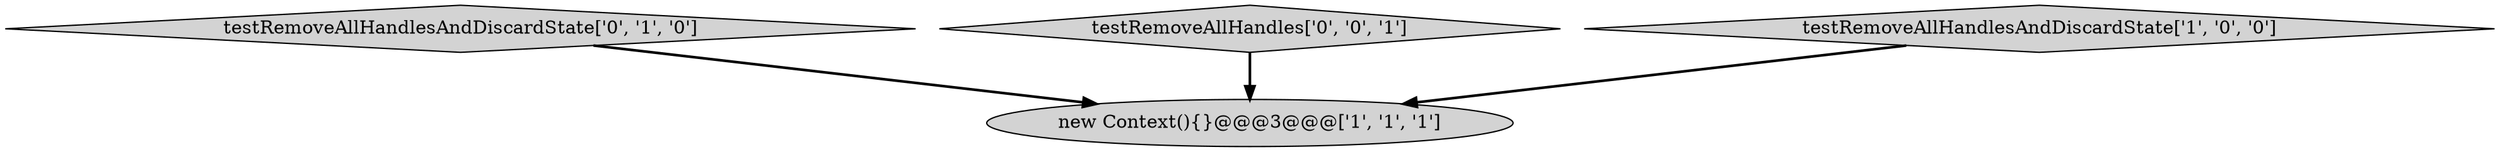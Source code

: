 digraph {
2 [style = filled, label = "testRemoveAllHandlesAndDiscardState['0', '1', '0']", fillcolor = lightgray, shape = diamond image = "AAA0AAABBB2BBB"];
3 [style = filled, label = "testRemoveAllHandles['0', '0', '1']", fillcolor = lightgray, shape = diamond image = "AAA0AAABBB3BBB"];
0 [style = filled, label = "new Context(){}@@@3@@@['1', '1', '1']", fillcolor = lightgray, shape = ellipse image = "AAA0AAABBB1BBB"];
1 [style = filled, label = "testRemoveAllHandlesAndDiscardState['1', '0', '0']", fillcolor = lightgray, shape = diamond image = "AAA0AAABBB1BBB"];
2->0 [style = bold, label=""];
3->0 [style = bold, label=""];
1->0 [style = bold, label=""];
}
